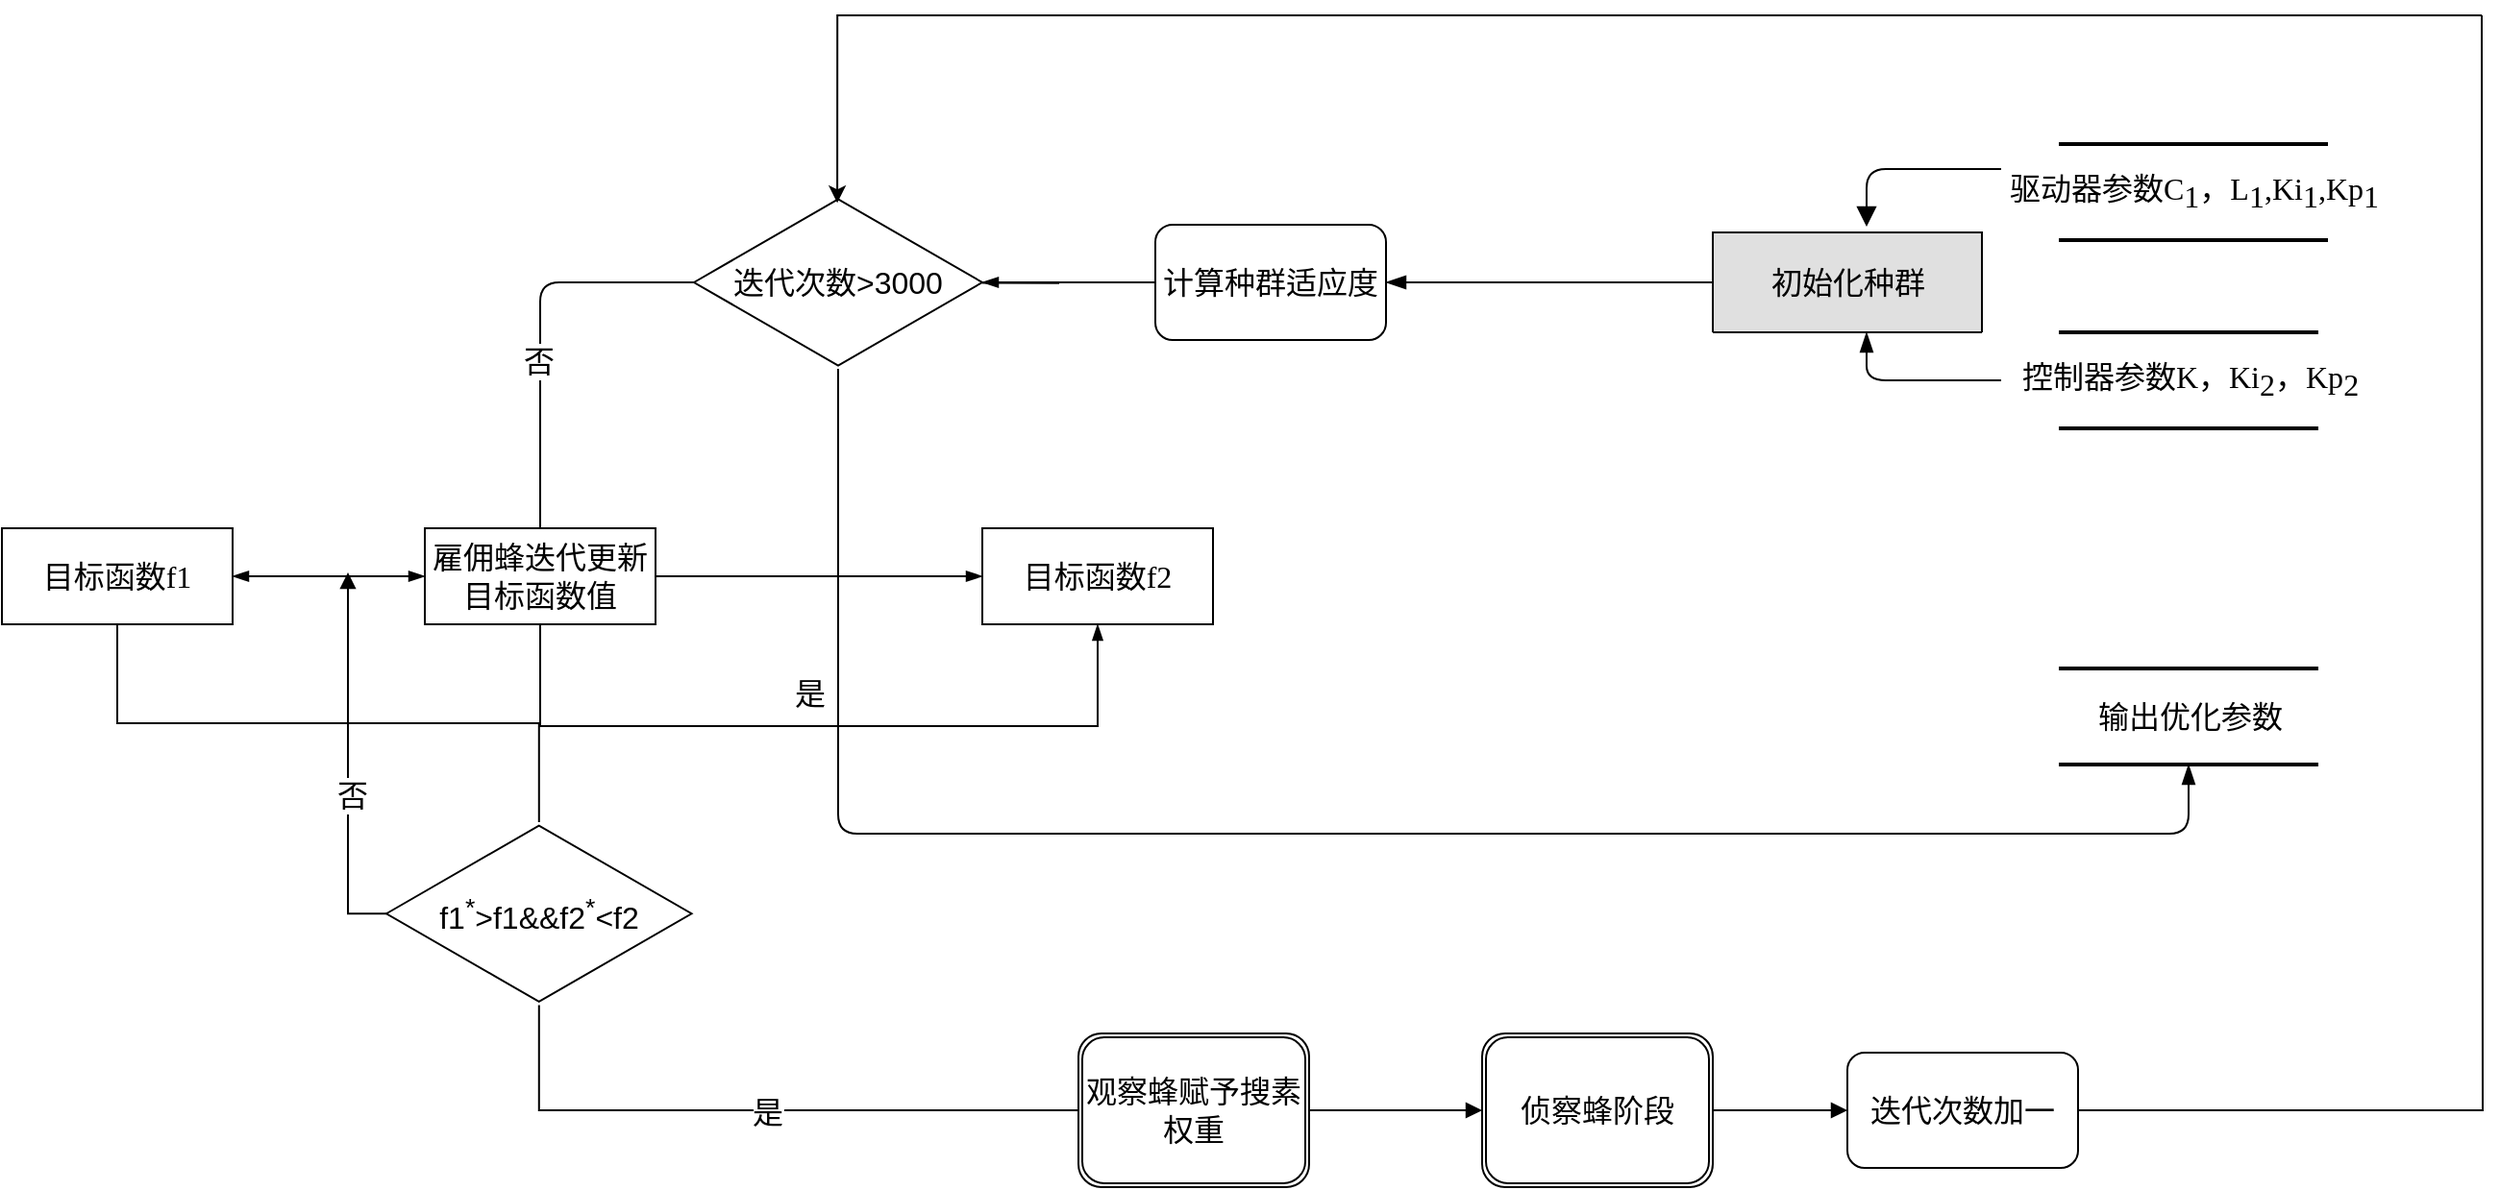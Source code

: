 <mxfile version="20.0.3" type="github">
  <diagram name="Page-1" id="52a04d89-c75d-2922-d76d-85b35f80e030">
    <mxGraphModel dx="5078" dy="959" grid="1" gridSize="10" guides="1" tooltips="1" connect="1" arrows="1" fold="1" page="1" pageScale="1" pageWidth="3300" pageHeight="2339" background="none" math="0" shadow="0">
      <root>
        <mxCell id="0" />
        <mxCell id="1" parent="0" />
        <mxCell id="21ea969265ad0168-30" value="驱动器参数C&lt;sub style=&quot;font-size: 16px;&quot;&gt;1&lt;/sub&gt;，L&lt;sub style=&quot;font-size: 16px;&quot;&gt;1&lt;/sub&gt;,Ki&lt;sub style=&quot;font-size: 16px;&quot;&gt;1&lt;/sub&gt;,Kp&lt;sub style=&quot;font-size: 16px;&quot;&gt;1&lt;/sub&gt;" style="html=1;rounded=0;shadow=0;comic=0;labelBackgroundColor=none;strokeWidth=2;fontFamily=Verdana;fontSize=16;align=center;shape=mxgraph.ios7ui.horLines;" parent="1" vertex="1">
          <mxGeometry x="910" y="107" width="140" height="50" as="geometry" />
        </mxCell>
        <mxCell id="17472293e6e8944d-4" value="控制器参数K，Ki&lt;sub style=&quot;font-size: 16px;&quot;&gt;2&lt;/sub&gt;，Kp&lt;sub style=&quot;font-size: 16px;&quot;&gt;2&lt;/sub&gt;" style="html=1;rounded=0;shadow=0;comic=0;labelBackgroundColor=none;strokeWidth=2;fontFamily=Verdana;fontSize=16;align=center;shape=mxgraph.ios7ui.horLines;" parent="1" vertex="1">
          <mxGeometry x="910" y="205" width="135" height="50" as="geometry" />
        </mxCell>
        <mxCell id="i0rGfYW2oiL4sJsuw4BC-10" style="edgeStyle=orthogonalEdgeStyle;rounded=0;orthogonalLoop=1;jettySize=auto;html=1;exitX=1;exitY=0.5;exitDx=0;exitDy=0;fontSize=16;startArrow=blockThin;startFill=1;endArrow=blockThin;endFill=1;" edge="1" parent="1" source="17472293e6e8944d-30" target="1fdf3b25b50cf41e-25">
          <mxGeometry relative="1" as="geometry" />
        </mxCell>
        <mxCell id="i0rGfYW2oiL4sJsuw4BC-22" style="edgeStyle=orthogonalEdgeStyle;rounded=0;orthogonalLoop=1;jettySize=auto;html=1;exitX=0.5;exitY=1;exitDx=0;exitDy=0;fontSize=16;startArrow=none;startFill=0;endArrow=none;endFill=0;" edge="1" parent="1" source="17472293e6e8944d-30" target="i0rGfYW2oiL4sJsuw4BC-18">
          <mxGeometry relative="1" as="geometry" />
        </mxCell>
        <mxCell id="17472293e6e8944d-30" value="目标函数f1" style="whiteSpace=wrap;html=1;rounded=0;shadow=0;comic=0;labelBackgroundColor=none;strokeWidth=1;fontFamily=Verdana;fontSize=16;align=center;" parent="1" vertex="1">
          <mxGeometry x="-160" y="307" width="120" height="50" as="geometry" />
        </mxCell>
        <mxCell id="1fdf3b25b50cf41e-38" style="edgeStyle=orthogonalEdgeStyle;html=1;labelBackgroundColor=none;startFill=1;startSize=8;endFill=0;endSize=8;fontFamily=Verdana;fontSize=16;startArrow=block;endArrow=none;" parent="1" edge="1">
          <mxGeometry relative="1" as="geometry">
            <Array as="points">
              <mxPoint x="810" y="120" />
            </Array>
            <mxPoint x="810" y="150" as="sourcePoint" />
            <mxPoint x="880" y="120" as="targetPoint" />
          </mxGeometry>
        </mxCell>
        <mxCell id="1fdf3b25b50cf41e-47" style="edgeStyle=orthogonalEdgeStyle;html=1;labelBackgroundColor=none;startFill=1;startSize=8;endFill=0;endSize=8;fontFamily=Verdana;fontSize=16;startArrow=blockThin;endArrow=none;" parent="1" source="1fdf3b25b50cf41e-6" target="i0rGfYW2oiL4sJsuw4BC-5" edge="1">
          <mxGeometry relative="1" as="geometry">
            <Array as="points">
              <mxPoint x="977" y="466" />
              <mxPoint x="275" y="466" />
            </Array>
            <mxPoint x="570" y="466.059" as="targetPoint" />
          </mxGeometry>
        </mxCell>
        <mxCell id="i0rGfYW2oiL4sJsuw4BC-9" value="是" style="edgeLabel;html=1;align=center;verticalAlign=middle;resizable=0;points=[];fontSize=16;" vertex="1" connectable="0" parent="1fdf3b25b50cf41e-47">
          <mxGeometry x="0.656" y="5" relative="1" as="geometry">
            <mxPoint x="-10" as="offset" />
          </mxGeometry>
        </mxCell>
        <mxCell id="1fdf3b25b50cf41e-6" value="输出优化参数" style="html=1;rounded=0;shadow=0;comic=0;labelBackgroundColor=none;strokeWidth=2;fontFamily=Verdana;fontSize=16;align=center;shape=mxgraph.ios7ui.horLines;" parent="1" vertex="1">
          <mxGeometry x="910" y="380" width="135" height="50" as="geometry" />
        </mxCell>
        <mxCell id="1fdf3b25b50cf41e-40" style="edgeStyle=none;html=1;labelBackgroundColor=none;startFill=0;startSize=8;endFill=0;endSize=8;fontFamily=Verdana;fontSize=16;startArrow=none;endArrow=none;" parent="1" target="i0rGfYW2oiL4sJsuw4BC-5" edge="1">
          <mxGeometry relative="1" as="geometry">
            <mxPoint x="390" y="179.389" as="sourcePoint" />
            <mxPoint x="430" y="179.611" as="targetPoint" />
          </mxGeometry>
        </mxCell>
        <mxCell id="1fdf3b25b50cf41e-31" style="edgeStyle=orthogonalEdgeStyle;html=1;labelBackgroundColor=none;startFill=1;startSize=8;endFill=0;endSize=8;fontFamily=Verdana;fontSize=16;startArrow=blockThin;endArrow=none;" parent="1" source="1fdf3b25b50cf41e-11" edge="1">
          <mxGeometry relative="1" as="geometry">
            <Array as="points">
              <mxPoint x="810" y="230" />
            </Array>
            <mxPoint x="880" y="230" as="targetPoint" />
          </mxGeometry>
        </mxCell>
        <mxCell id="1fdf3b25b50cf41e-11" value="初始化种群" style="swimlane;html=1;fontStyle=0;childLayout=stackLayout;horizontal=1;startSize=52;fillColor=#e0e0e0;horizontalStack=0;resizeParent=1;resizeLast=0;collapsible=1;marginBottom=0;swimlaneFillColor=#ffffff;align=center;rounded=1;shadow=0;comic=0;labelBackgroundColor=none;strokeWidth=1;fontFamily=Verdana;fontSize=16;" parent="1" vertex="1">
          <mxGeometry x="730" y="153" width="140" height="52" as="geometry" />
        </mxCell>
        <mxCell id="1fdf3b25b50cf41e-42" style="edgeStyle=none;html=1;labelBackgroundColor=none;startFill=0;startSize=8;endFill=0;endSize=8;fontFamily=Verdana;fontSize=16;endArrow=none;" parent="1" target="1fdf3b25b50cf41e-25" edge="1">
          <mxGeometry relative="1" as="geometry">
            <mxPoint x="120" y="400" as="sourcePoint" />
          </mxGeometry>
        </mxCell>
        <mxCell id="1fdf3b25b50cf41e-41" style="edgeStyle=orthogonalEdgeStyle;html=1;labelBackgroundColor=none;startFill=0;startSize=8;endFill=1;endSize=8;fontFamily=Verdana;fontSize=16;" parent="1" source="1fdf3b25b50cf41e-25" edge="1">
          <mxGeometry relative="1" as="geometry">
            <Array as="points">
              <mxPoint x="120" y="179" />
            </Array>
            <mxPoint x="250" y="179" as="targetPoint" />
          </mxGeometry>
        </mxCell>
        <mxCell id="i0rGfYW2oiL4sJsuw4BC-8" value="否" style="edgeLabel;html=1;align=center;verticalAlign=middle;resizable=0;points=[];fontSize=16;" vertex="1" connectable="0" parent="1fdf3b25b50cf41e-41">
          <mxGeometry x="-0.321" y="1" relative="1" as="geometry">
            <mxPoint as="offset" />
          </mxGeometry>
        </mxCell>
        <mxCell id="i0rGfYW2oiL4sJsuw4BC-11" style="edgeStyle=orthogonalEdgeStyle;rounded=0;orthogonalLoop=1;jettySize=auto;html=1;exitX=1;exitY=0.5;exitDx=0;exitDy=0;entryX=0;entryY=0.5;entryDx=0;entryDy=0;fontSize=16;startArrow=none;startFill=0;endArrow=blockThin;endFill=1;entryPerimeter=0;" edge="1" parent="1" source="1fdf3b25b50cf41e-25" target="1fdf3b25b50cf41e-26">
          <mxGeometry relative="1" as="geometry" />
        </mxCell>
        <mxCell id="1fdf3b25b50cf41e-25" value="雇佣蜂迭代更新目标函数值" style="whiteSpace=wrap;html=1;rounded=0;shadow=0;comic=0;labelBackgroundColor=none;strokeWidth=1;fontFamily=Verdana;fontSize=16;align=center;" parent="1" vertex="1">
          <mxGeometry x="60" y="307" width="120" height="50" as="geometry" />
        </mxCell>
        <mxCell id="i0rGfYW2oiL4sJsuw4BC-23" style="edgeStyle=orthogonalEdgeStyle;rounded=0;orthogonalLoop=1;jettySize=auto;html=1;exitX=0.5;exitY=1;exitDx=0;exitDy=0;fontSize=16;startArrow=blockThin;startFill=1;endArrow=none;endFill=0;" edge="1" parent="1" source="1fdf3b25b50cf41e-26">
          <mxGeometry relative="1" as="geometry">
            <mxPoint x="120" y="400" as="targetPoint" />
            <Array as="points">
              <mxPoint x="410" y="410" />
              <mxPoint x="120" y="410" />
            </Array>
          </mxGeometry>
        </mxCell>
        <mxCell id="1fdf3b25b50cf41e-26" value="目标函数f2" style="whiteSpace=wrap;html=1;rounded=0;shadow=0;comic=0;labelBackgroundColor=none;strokeWidth=1;fontFamily=Verdana;fontSize=16;align=center;" parent="1" vertex="1">
          <mxGeometry x="350" y="307" width="120" height="50" as="geometry" />
        </mxCell>
        <mxCell id="1fdf3b25b50cf41e-37" style="edgeStyle=none;html=1;labelBackgroundColor=none;startFill=1;startSize=8;endFill=0;endSize=8;fontFamily=Verdana;fontSize=16;startArrow=blockThin;endArrow=none;exitX=1;exitY=0.5;exitDx=0;exitDy=0;" parent="1" source="i0rGfYW2oiL4sJsuw4BC-1" target="1fdf3b25b50cf41e-11" edge="1">
          <mxGeometry relative="1" as="geometry">
            <mxPoint x="664.998" y="180.221" as="sourcePoint" />
          </mxGeometry>
        </mxCell>
        <mxCell id="i0rGfYW2oiL4sJsuw4BC-1" value="计算种群适应度" style="rounded=1;whiteSpace=wrap;html=1;fontSize=16;" vertex="1" parent="1">
          <mxGeometry x="440" y="149" width="120" height="60" as="geometry" />
        </mxCell>
        <mxCell id="i0rGfYW2oiL4sJsuw4BC-6" value="" style="edgeStyle=orthogonalEdgeStyle;rounded=0;orthogonalLoop=1;jettySize=auto;html=1;startArrow=blockThin;startFill=1;endArrow=none;endFill=0;fontSize=16;" edge="1" parent="1" source="i0rGfYW2oiL4sJsuw4BC-5" target="i0rGfYW2oiL4sJsuw4BC-1">
          <mxGeometry relative="1" as="geometry" />
        </mxCell>
        <mxCell id="i0rGfYW2oiL4sJsuw4BC-5" value="迭代次数&amp;gt;3000" style="html=1;whiteSpace=wrap;aspect=fixed;shape=isoRectangle;fontSize=16;" vertex="1" parent="1">
          <mxGeometry x="200" y="134.001" width="150" height="90" as="geometry" />
        </mxCell>
        <mxCell id="i0rGfYW2oiL4sJsuw4BC-24" style="edgeStyle=orthogonalEdgeStyle;rounded=0;orthogonalLoop=1;jettySize=auto;html=1;entryX=0.5;entryY=0;entryDx=0;entryDy=0;fontSize=16;startArrow=none;startFill=0;endArrow=none;endFill=0;" edge="1" parent="1" source="i0rGfYW2oiL4sJsuw4BC-18" target="i0rGfYW2oiL4sJsuw4BC-21">
          <mxGeometry relative="1" as="geometry">
            <Array as="points">
              <mxPoint x="119" y="610" />
              <mxPoint x="490" y="610" />
            </Array>
          </mxGeometry>
        </mxCell>
        <mxCell id="i0rGfYW2oiL4sJsuw4BC-25" value="是" style="edgeLabel;html=1;align=center;verticalAlign=middle;resizable=0;points=[];fontSize=16;" vertex="1" connectable="0" parent="i0rGfYW2oiL4sJsuw4BC-24">
          <mxGeometry x="-0.302" relative="1" as="geometry">
            <mxPoint y="1" as="offset" />
          </mxGeometry>
        </mxCell>
        <mxCell id="i0rGfYW2oiL4sJsuw4BC-32" style="edgeStyle=orthogonalEdgeStyle;rounded=0;orthogonalLoop=1;jettySize=auto;html=1;fontSize=16;startArrow=none;startFill=0;endArrow=block;endFill=1;" edge="1" parent="1" source="i0rGfYW2oiL4sJsuw4BC-18">
          <mxGeometry relative="1" as="geometry">
            <mxPoint x="20" y="330" as="targetPoint" />
            <Array as="points">
              <mxPoint x="20" y="508" />
            </Array>
          </mxGeometry>
        </mxCell>
        <mxCell id="i0rGfYW2oiL4sJsuw4BC-33" value="否" style="edgeLabel;html=1;align=center;verticalAlign=middle;resizable=0;points=[];fontSize=16;" vertex="1" connectable="0" parent="i0rGfYW2oiL4sJsuw4BC-32">
          <mxGeometry x="-0.177" y="-2" relative="1" as="geometry">
            <mxPoint as="offset" />
          </mxGeometry>
        </mxCell>
        <mxCell id="i0rGfYW2oiL4sJsuw4BC-18" value="f1&lt;sup&gt;*&lt;/sup&gt;&amp;gt;f1&amp;amp;&amp;amp;f2&lt;sup&gt;*&lt;/sup&gt;&amp;lt;f2" style="html=1;whiteSpace=wrap;aspect=fixed;shape=isoRectangle;fontSize=16;" vertex="1" parent="1">
          <mxGeometry x="40" y="460" width="158.75" height="95.25" as="geometry" />
        </mxCell>
        <mxCell id="i0rGfYW2oiL4sJsuw4BC-38" style="edgeStyle=orthogonalEdgeStyle;rounded=0;orthogonalLoop=1;jettySize=auto;html=1;exitX=1;exitY=0.5;exitDx=0;exitDy=0;fontSize=16;startArrow=none;startFill=0;endArrow=block;endFill=1;" edge="1" parent="1" source="i0rGfYW2oiL4sJsuw4BC-21" target="i0rGfYW2oiL4sJsuw4BC-37">
          <mxGeometry relative="1" as="geometry" />
        </mxCell>
        <mxCell id="i0rGfYW2oiL4sJsuw4BC-21" value="观察蜂赋予搜素权重" style="shape=ext;double=1;rounded=1;whiteSpace=wrap;html=1;fontSize=16;" vertex="1" parent="1">
          <mxGeometry x="400" y="570" width="120" height="80" as="geometry" />
        </mxCell>
        <mxCell id="i0rGfYW2oiL4sJsuw4BC-46" style="edgeStyle=elbowEdgeStyle;rounded=0;orthogonalLoop=1;jettySize=auto;html=1;entryX=0;entryY=0.5;entryDx=0;entryDy=0;fontSize=16;startArrow=none;startFill=0;endArrow=block;endFill=1;" edge="1" parent="1" source="i0rGfYW2oiL4sJsuw4BC-37" target="i0rGfYW2oiL4sJsuw4BC-39">
          <mxGeometry relative="1" as="geometry" />
        </mxCell>
        <mxCell id="i0rGfYW2oiL4sJsuw4BC-37" value="侦察蜂阶段" style="shape=ext;double=1;rounded=1;whiteSpace=wrap;html=1;fontSize=16;" vertex="1" parent="1">
          <mxGeometry x="610" y="570" width="120" height="80" as="geometry" />
        </mxCell>
        <mxCell id="i0rGfYW2oiL4sJsuw4BC-40" style="edgeStyle=orthogonalEdgeStyle;rounded=0;orthogonalLoop=1;jettySize=auto;html=1;fontSize=16;startArrow=none;startFill=0;endArrow=none;endFill=0;" edge="1" parent="1" source="i0rGfYW2oiL4sJsuw4BC-39">
          <mxGeometry relative="1" as="geometry">
            <mxPoint x="1130" y="40" as="targetPoint" />
          </mxGeometry>
        </mxCell>
        <mxCell id="i0rGfYW2oiL4sJsuw4BC-39" value="迭代次数加一" style="rounded=1;whiteSpace=wrap;html=1;fontSize=16;" vertex="1" parent="1">
          <mxGeometry x="800" y="580" width="120" height="60" as="geometry" />
        </mxCell>
        <mxCell id="i0rGfYW2oiL4sJsuw4BC-45" value="" style="edgeStyle=segmentEdgeStyle;endArrow=classic;html=1;rounded=0;fontSize=16;entryX=0.497;entryY=0.04;entryDx=0;entryDy=0;entryPerimeter=0;" edge="1" parent="1" target="i0rGfYW2oiL4sJsuw4BC-5">
          <mxGeometry width="50" height="50" relative="1" as="geometry">
            <mxPoint x="1130" y="40" as="sourcePoint" />
            <mxPoint x="280" y="120" as="targetPoint" />
          </mxGeometry>
        </mxCell>
      </root>
    </mxGraphModel>
  </diagram>
</mxfile>
